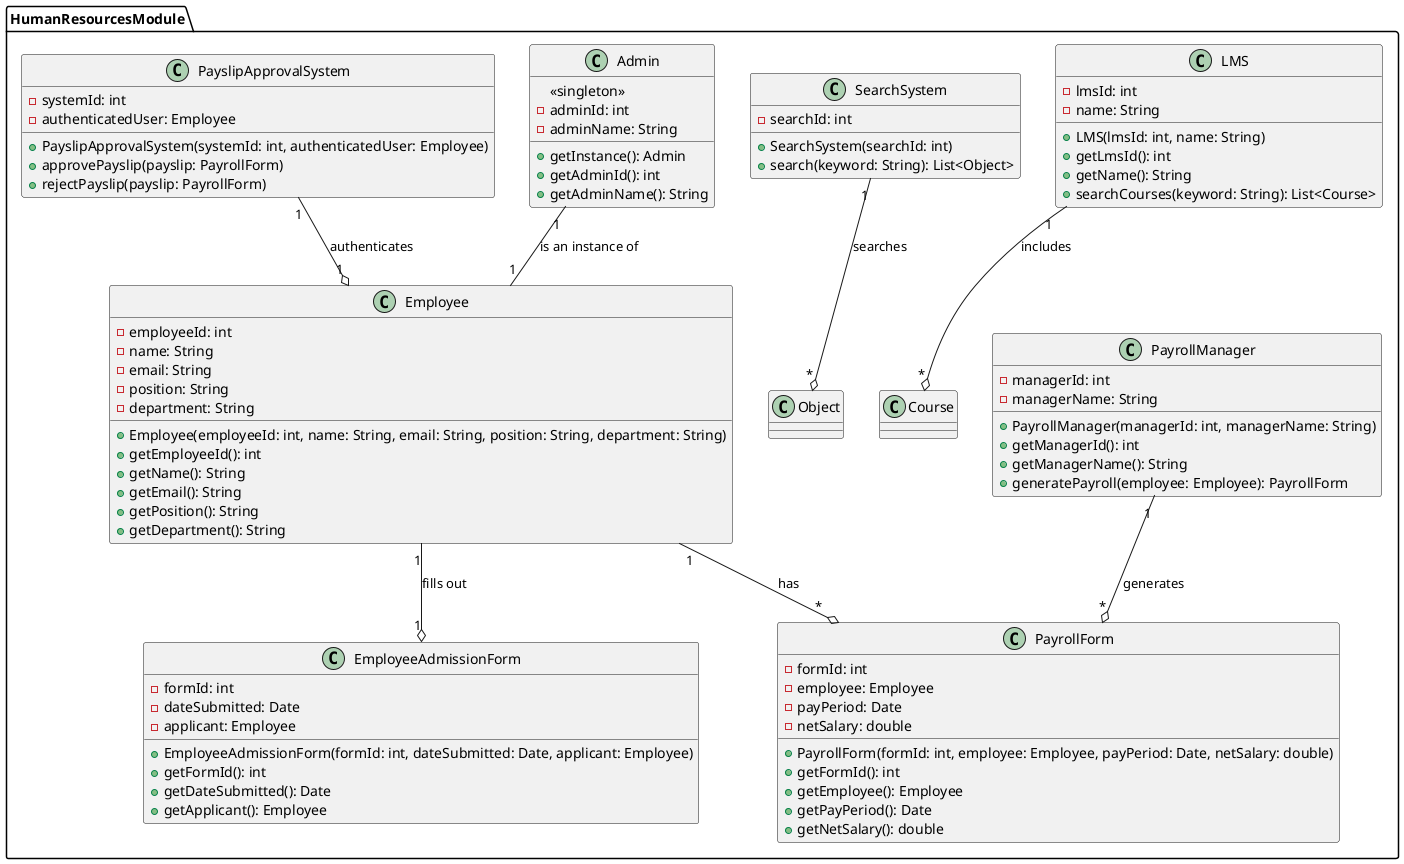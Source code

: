 @startuml employee

package HumanResourcesModule {

	class Employee {
	-employeeId: int
	-name: String
	-email: String
	-position: String
	-department: String
	+Employee(employeeId: int, name: String, email: String, position: String, department: String)
	+getEmployeeId(): int
	+getName(): String
	+getEmail(): String
	+getPosition(): String
	+getDepartment(): String
	}

	class EmployeeAdmissionForm {
	-formId: int
	-dateSubmitted: Date
	-applicant: Employee
	+EmployeeAdmissionForm(formId: int, dateSubmitted: Date, applicant: Employee)
	+getFormId(): int
	+getDateSubmitted(): Date
	+getApplicant(): Employee
	}

	class PayrollManager {
	-managerId: int
	-managerName: String
	+PayrollManager(managerId: int, managerName: String)
	+getManagerId(): int
	+getManagerName(): String
	+generatePayroll(employee: Employee): PayrollForm
	}

	class PayrollForm {
	-formId: int
	-employee: Employee
	-payPeriod: Date
	-netSalary: double
	+PayrollForm(formId: int, employee: Employee, payPeriod: Date, netSalary: double)
	+getFormId(): int
	+getEmployee(): Employee
	+getPayPeriod(): Date
	+getNetSalary(): double
	}

	class LMS {
	-lmsId: int
	-name: String
	+LMS(lmsId: int, name: String)
	+getLmsId(): int
	+getName(): String
	+searchCourses(keyword: String): List<Course>
	}

	class PayslipApprovalSystem {
	-systemId: int
	-authenticatedUser: Employee
	+PayslipApprovalSystem(systemId: int, authenticatedUser: Employee)
	+approvePayslip(payslip: PayrollForm)
	+rejectPayslip(payslip: PayrollForm)
	}

	class SearchSystem {
	-searchId: int
	+SearchSystem(searchId: int)
	+search(keyword: String): List<Object>
	}

	class Admin {
	<<singleton>>
	-adminId: int
	-adminName: String
	+getInstance(): Admin
	+getAdminId(): int
	+getAdminName(): String
	}

	Employee "1" --o "1" EmployeeAdmissionForm : fills out
	PayrollManager "1" --o "*" PayrollForm : generates
	Employee "1" --o "*" PayrollForm : has
	LMS "1" --o "*" Course : includes
	PayslipApprovalSystem "1" --o "1" Employee : authenticates
	SearchSystem "1" --o "*" Object : searches
	Admin "1" -- "1" Employee : is an instance of
}
@enduml
